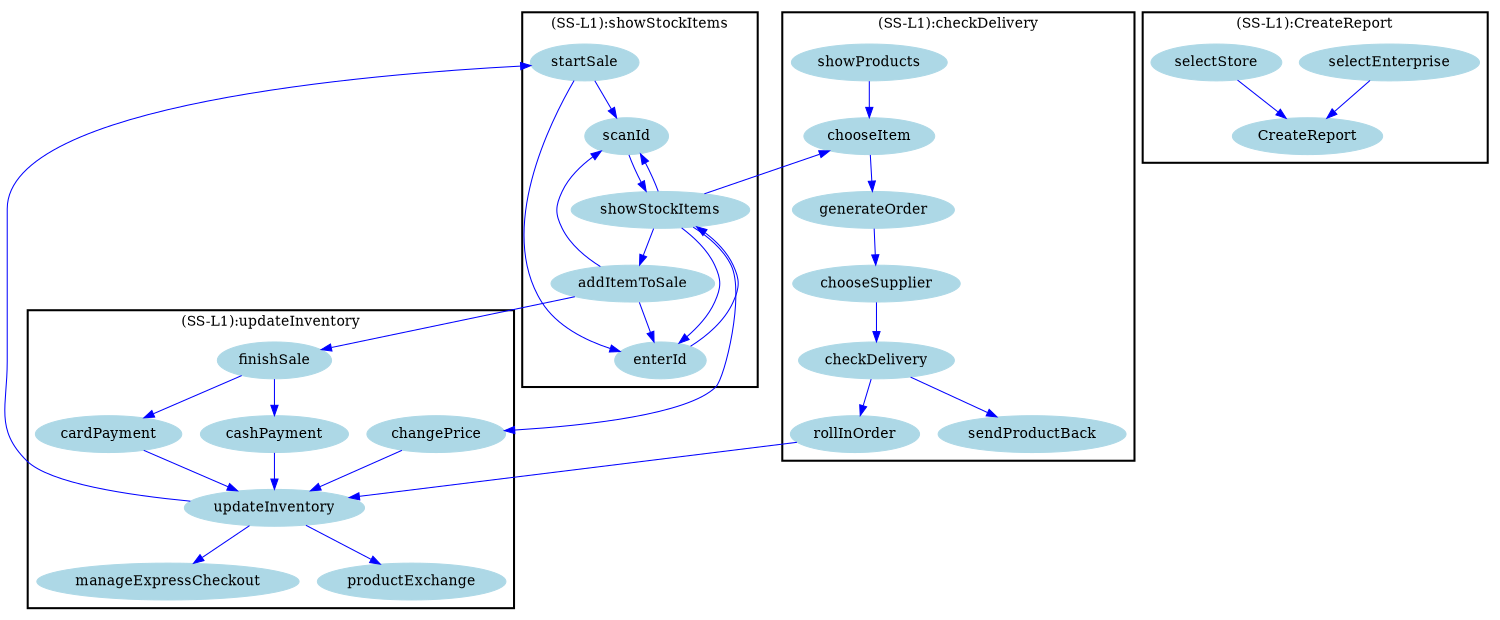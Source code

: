 /* ------------------------------------------------------------ */
/* created with bunch v3 */
/* Objective Function value = 0.0*/
/* ------------------------------------------------------------ */

digraph G {
size= "10,10";
rotate = 00;
subgraph cluster0 {
label = "(SS-L1):updateInventory";
color = black;
style = bold;

"changePrice"[label="changePrice",shape=ellipse,color=lightblue,fontcolor=black,style=filled];
"manageExpressCheckout"[label="manageExpressCheckout",shape=ellipse,color=lightblue,fontcolor=black,style=filled];
"productExchange"[label="productExchange",shape=ellipse,color=lightblue,fontcolor=black,style=filled];
"updateInventory"[label="updateInventory",shape=ellipse,color=lightblue,fontcolor=black,style=filled];
"cardPayment"[label="cardPayment",shape=ellipse,color=lightblue,fontcolor=black,style=filled];
"cashPayment"[label="cashPayment",shape=ellipse,color=lightblue,fontcolor=black,style=filled];
"finishSale"[label="finishSale",shape=ellipse,color=lightblue,fontcolor=black,style=filled];
}
subgraph cluster1 {
label = "(SS-L1):CreateReport";
color = black;
style = bold;

"selectEnterprise"[label="selectEnterprise",shape=ellipse,color=lightblue,fontcolor=black,style=filled];
"selectStore"[label="selectStore",shape=ellipse,color=lightblue,fontcolor=black,style=filled];
"CreateReport"[label="CreateReport",shape=ellipse,color=lightblue,fontcolor=black,style=filled];
}
subgraph cluster2 {
label = "(SS-L1):showStockItems";
color = black;
style = bold;

"scanId"[label="scanId",shape=ellipse,color=lightblue,fontcolor=black,style=filled];
"showStockItems"[label="showStockItems",shape=ellipse,color=lightblue,fontcolor=black,style=filled];
"addItemToSale"[label="addItemToSale",shape=ellipse,color=lightblue,fontcolor=black,style=filled];
"enterId"[label="enterId",shape=ellipse,color=lightblue,fontcolor=black,style=filled];
"startSale"[label="startSale",shape=ellipse,color=lightblue,fontcolor=black,style=filled];
}
subgraph cluster3 {
label = "(SS-L1):checkDelivery";
color = black;
style = bold;

"showProducts"[label="showProducts",shape=ellipse,color=lightblue,fontcolor=black,style=filled];
"chooseItem"[label="chooseItem",shape=ellipse,color=lightblue,fontcolor=black,style=filled];
"rollInOrder"[label="rollInOrder",shape=ellipse,color=lightblue,fontcolor=black,style=filled];
"sendProductBack"[label="sendProductBack",shape=ellipse,color=lightblue,fontcolor=black,style=filled];
"checkDelivery"[label="checkDelivery",shape=ellipse,color=lightblue,fontcolor=black,style=filled];
"chooseSupplier"[label="chooseSupplier",shape=ellipse,color=lightblue,fontcolor=black,style=filled];
"generateOrder"[label="generateOrder",shape=ellipse,color=lightblue,fontcolor=black,style=filled];
}
"updateInventory" -> "manageExpressCheckout" [color=blue,font=6];
"updateInventory" -> "startSale" [color=blue,font=6];
"updateInventory" -> "productExchange" [color=blue,font=6];
"showStockItems" -> "addItemToSale" [color=blue,font=6];
"showStockItems" -> "scanId" [color=blue,font=6];
"showStockItems" -> "changePrice" [color=blue,font=6];
"showStockItems" -> "enterId" [color=blue,font=6];
"showStockItems" -> "chooseItem" [color=blue,font=6];
"scanId" -> "showStockItems" [color=blue,font=6];
"finishSale" -> "cashPayment" [color=blue,font=6];
"finishSale" -> "cardPayment" [color=blue,font=6];
"chooseItem" -> "generateOrder" [color=blue,font=6];
"enterId" -> "showStockItems" [color=blue,font=6];
"rollInOrder" -> "updateInventory" [color=blue,font=6];
"showProducts" -> "chooseItem" [color=blue,font=6];
"cardPayment" -> "updateInventory" [color=blue,font=6];
"checkDelivery" -> "sendProductBack" [color=blue,font=6];
"checkDelivery" -> "rollInOrder" [color=blue,font=6];
"addItemToSale" -> "finishSale" [color=blue,font=6];
"addItemToSale" -> "scanId" [color=blue,font=6];
"addItemToSale" -> "enterId" [color=blue,font=6];
"selectStore" -> "CreateReport" [color=blue,font=6];
"startSale" -> "scanId" [color=blue,font=6];
"startSale" -> "enterId" [color=blue,font=6];
"selectEnterprise" -> "CreateReport" [color=blue,font=6];
"generateOrder" -> "chooseSupplier" [color=blue,font=6];
"changePrice" -> "updateInventory" [color=blue,font=6];
"cashPayment" -> "updateInventory" [color=blue,font=6];
"chooseSupplier" -> "checkDelivery" [color=blue,font=6];
}
